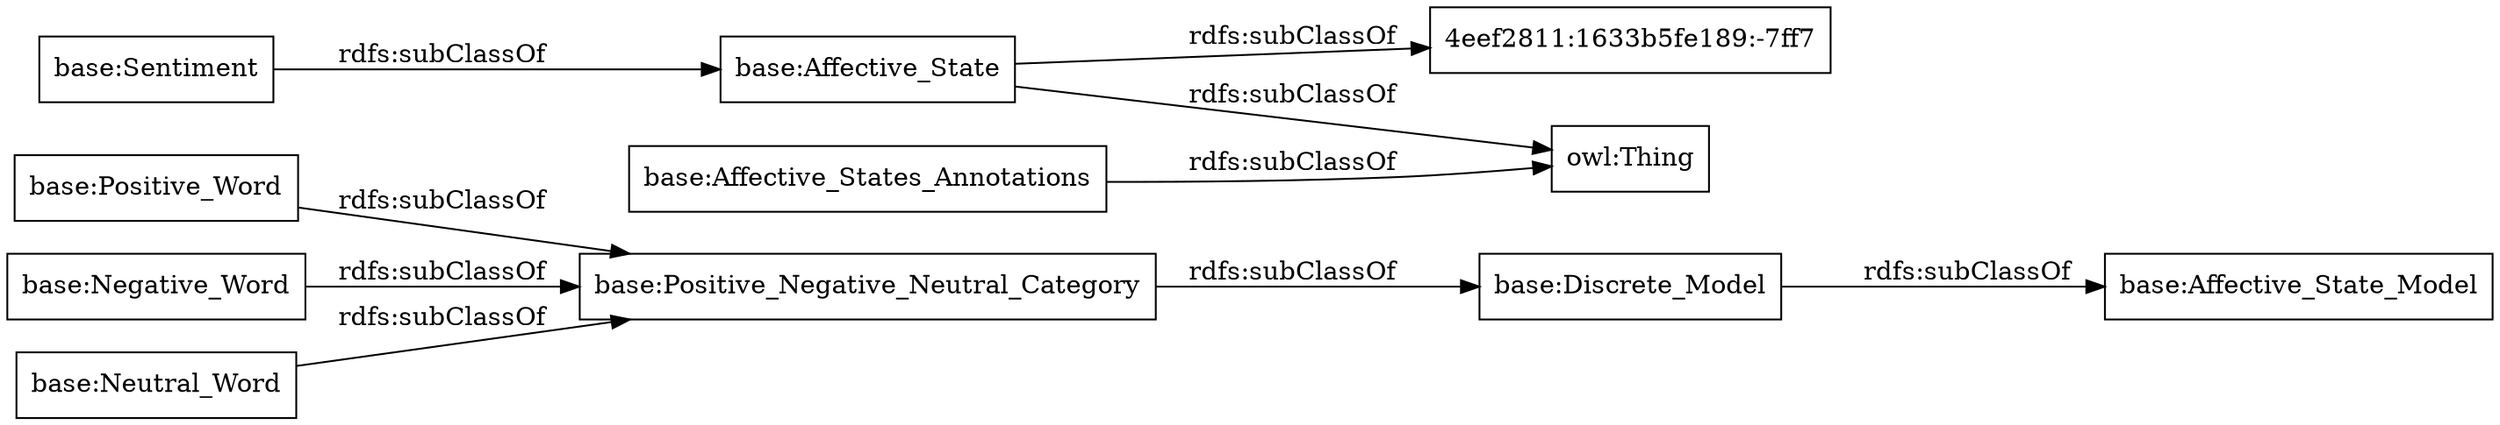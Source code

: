 digraph ar2dtool_diagram { 
rankdir=LR;
size="1000"
node [shape = rectangle, color="black"]; "base:Positive_Word" "base:Discrete_Model" "base:Sentiment" "base:Affective_State_Model" "base:Positive_Negative_Neutral_Category" "base:Affective_States_Annotations" "base:Negative_Word" "4eef2811:1633b5fe189:-7ff7" "base:Neutral_Word" "base:Affective_State" ; /*classes style*/
	"base:Affective_State" -> "4eef2811:1633b5fe189:-7ff7" [ label = "rdfs:subClassOf" ];
	"base:Affective_State" -> "owl:Thing" [ label = "rdfs:subClassOf" ];
	"base:Sentiment" -> "base:Affective_State" [ label = "rdfs:subClassOf" ];
	"base:Affective_States_Annotations" -> "owl:Thing" [ label = "rdfs:subClassOf" ];
	"base:Positive_Word" -> "base:Positive_Negative_Neutral_Category" [ label = "rdfs:subClassOf" ];
	"base:Negative_Word" -> "base:Positive_Negative_Neutral_Category" [ label = "rdfs:subClassOf" ];
	"base:Discrete_Model" -> "base:Affective_State_Model" [ label = "rdfs:subClassOf" ];
	"base:Positive_Negative_Neutral_Category" -> "base:Discrete_Model" [ label = "rdfs:subClassOf" ];
	"base:Neutral_Word" -> "base:Positive_Negative_Neutral_Category" [ label = "rdfs:subClassOf" ];

}
